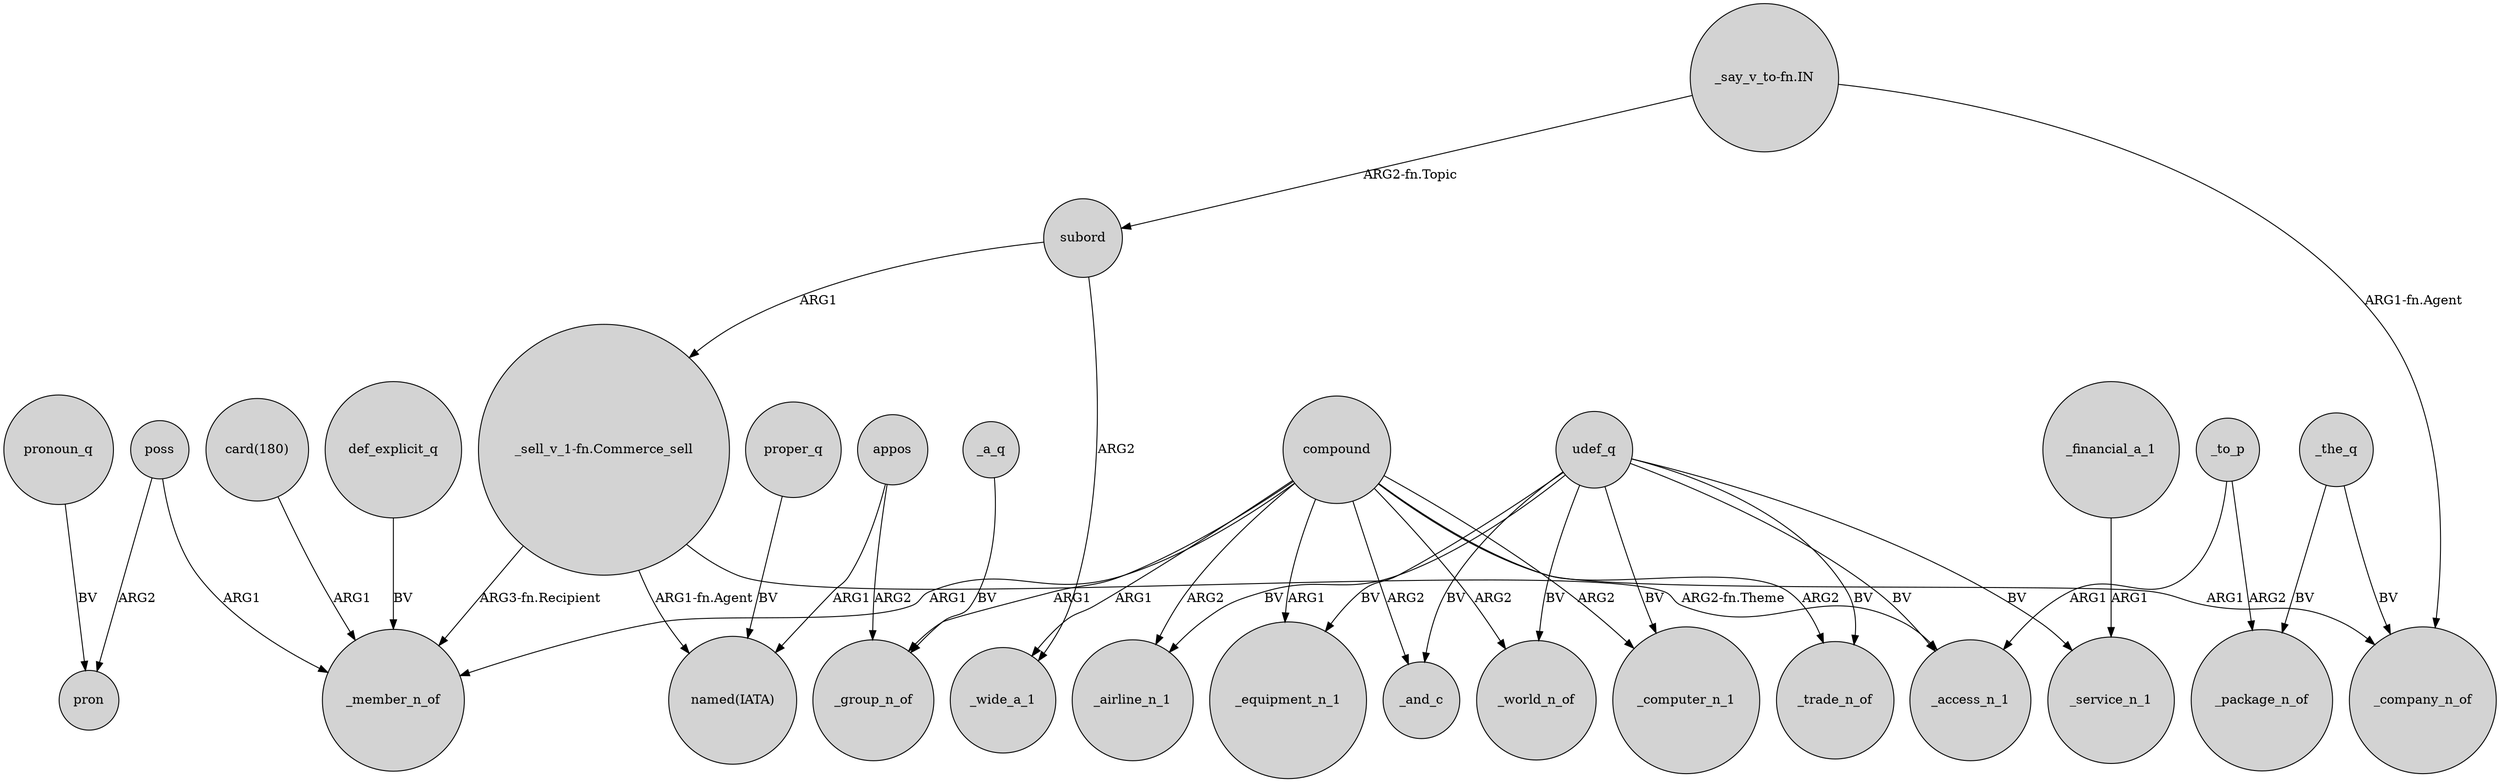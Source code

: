 digraph {
	node [shape=circle style=filled]
	udef_q -> _trade_n_of [label=BV]
	udef_q -> _equipment_n_1 [label=BV]
	appos -> "named(IATA)" [label=ARG1]
	_the_q -> _package_n_of [label=BV]
	poss -> pron [label=ARG2]
	compound -> _world_n_of [label=ARG2]
	"card(180)" -> _member_n_of [label=ARG1]
	def_explicit_q -> _member_n_of [label=BV]
	"_sell_v_1-fn.Commerce_sell" -> _member_n_of [label="ARG3-fn.Recipient"]
	compound -> _equipment_n_1 [label=ARG1]
	_financial_a_1 -> _service_n_1 [label=ARG1]
	udef_q -> _world_n_of [label=BV]
	"_sell_v_1-fn.Commerce_sell" -> _access_n_1 [label="ARG2-fn.Theme"]
	_to_p -> _package_n_of [label=ARG2]
	udef_q -> _computer_n_1 [label=BV]
	_the_q -> _company_n_of [label=BV]
	subord -> _wide_a_1 [label=ARG2]
	compound -> _computer_n_1 [label=ARG2]
	udef_q -> _access_n_1 [label=BV]
	compound -> _company_n_of [label=ARG1]
	pronoun_q -> pron [label=BV]
	poss -> _member_n_of [label=ARG1]
	compound -> _and_c [label=ARG2]
	_to_p -> _access_n_1 [label=ARG1]
	udef_q -> _service_n_1 [label=BV]
	compound -> _wide_a_1 [label=ARG1]
	appos -> _group_n_of [label=ARG2]
	compound -> _trade_n_of [label=ARG2]
	"_say_v_to-fn.IN" -> subord [label="ARG2-fn.Topic"]
	"_say_v_to-fn.IN" -> _company_n_of [label="ARG1-fn.Agent"]
	proper_q -> "named(IATA)" [label=BV]
	_a_q -> _group_n_of [label=BV]
	udef_q -> _airline_n_1 [label=BV]
	"_sell_v_1-fn.Commerce_sell" -> "named(IATA)" [label="ARG1-fn.Agent"]
	subord -> "_sell_v_1-fn.Commerce_sell" [label=ARG1]
	udef_q -> _and_c [label=BV]
	compound -> _group_n_of [label=ARG1]
	compound -> _airline_n_1 [label=ARG2]
	compound -> _member_n_of [label=ARG1]
}
